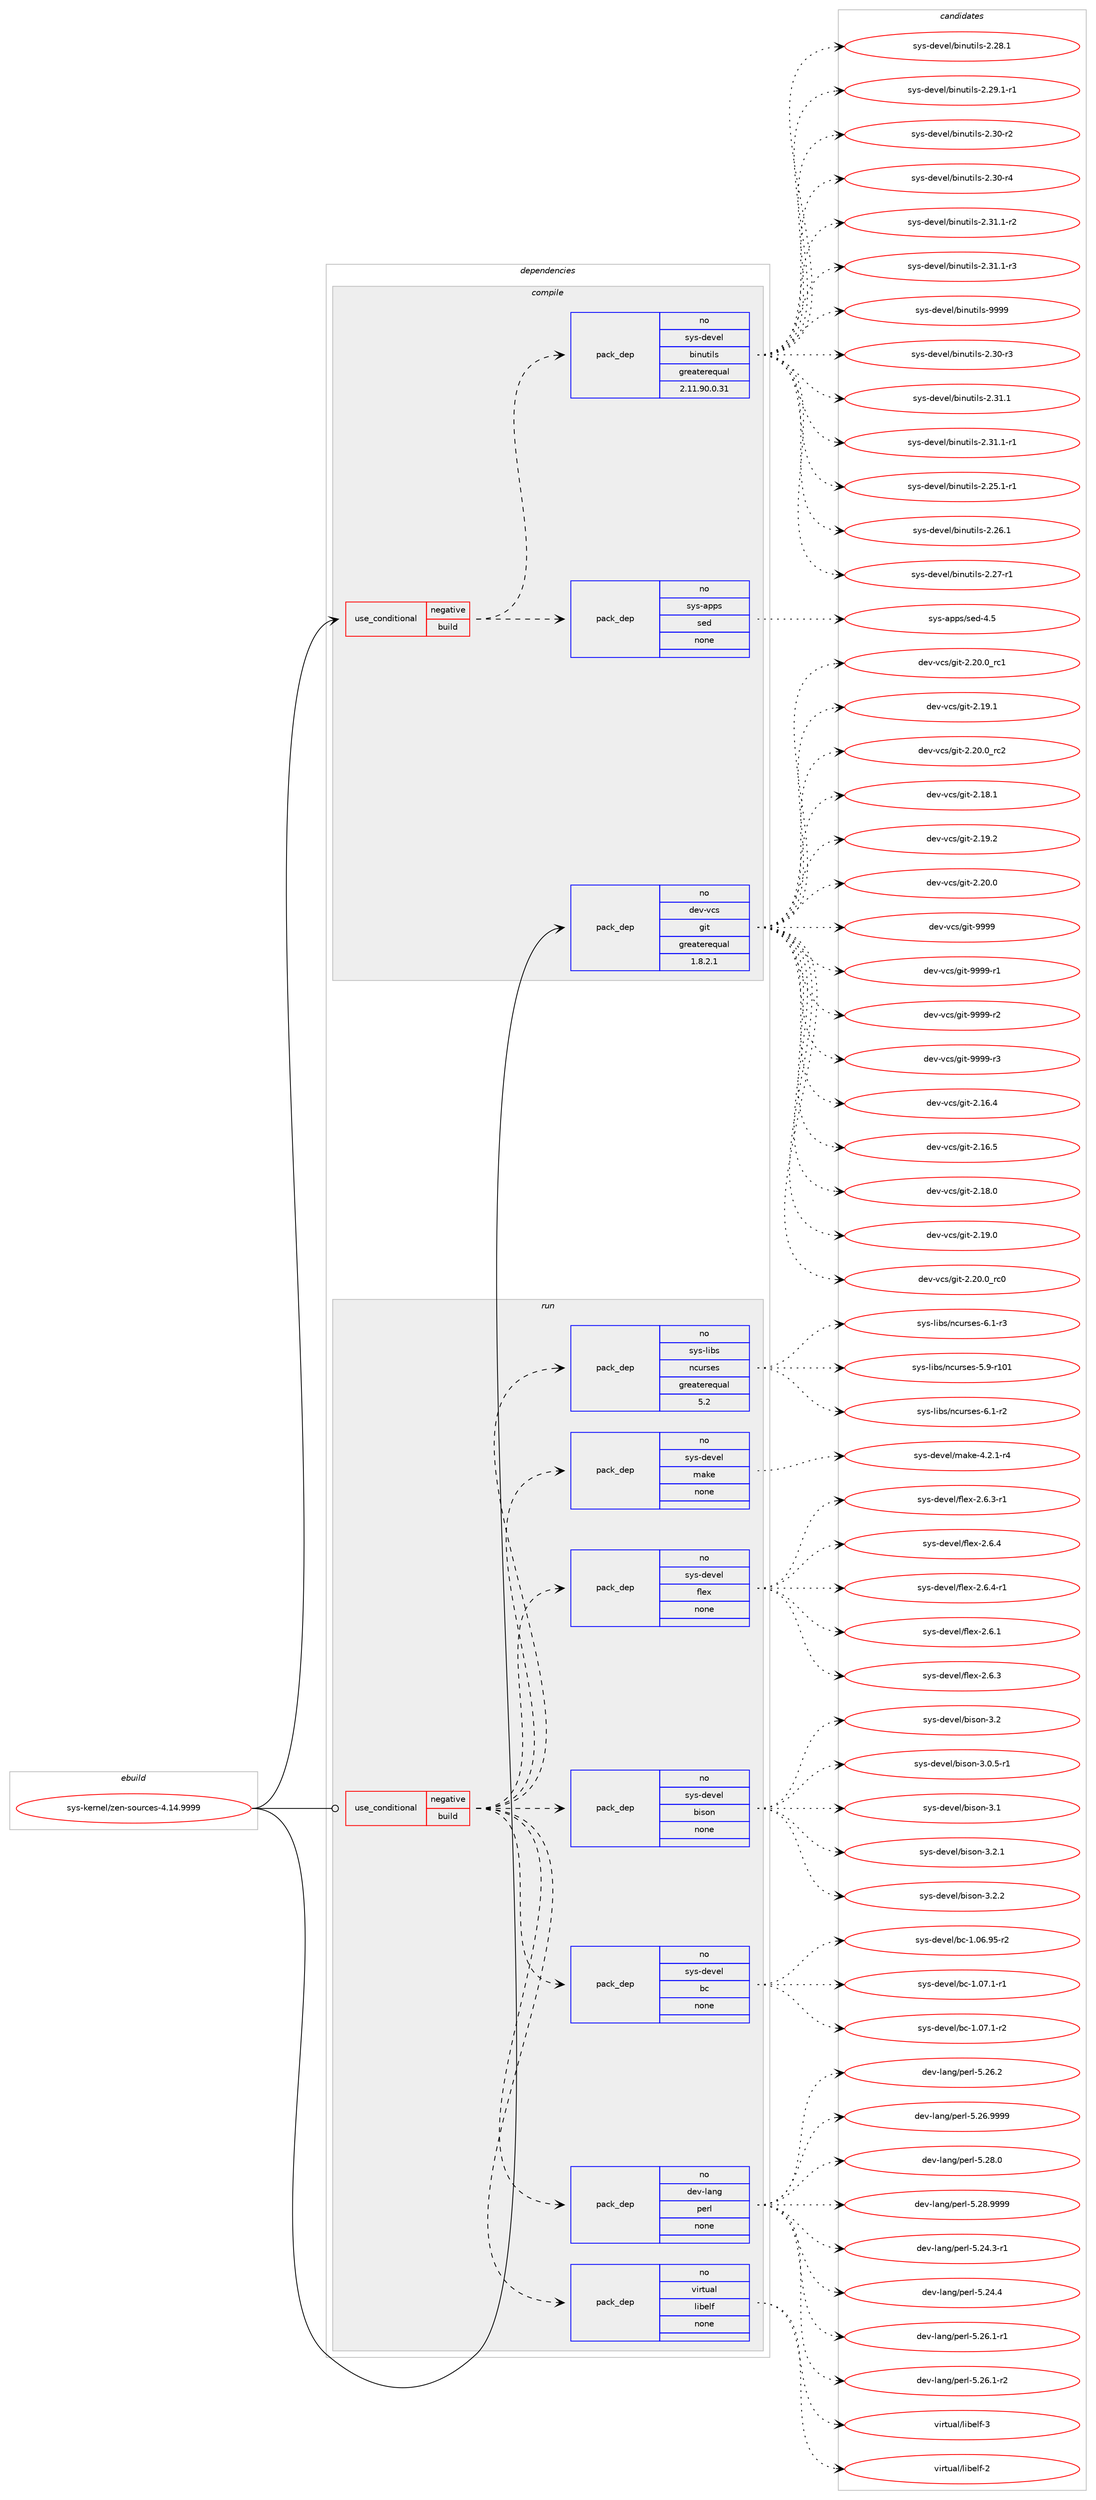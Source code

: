 digraph prolog {

# *************
# Graph options
# *************

newrank=true;
concentrate=true;
compound=true;
graph [rankdir=LR,fontname=Helvetica,fontsize=10,ranksep=1.5];#, ranksep=2.5, nodesep=0.2];
edge  [arrowhead=vee];
node  [fontname=Helvetica,fontsize=10];

# **********
# The ebuild
# **********

subgraph cluster_leftcol {
color=gray;
rank=same;
label=<<i>ebuild</i>>;
id [label="sys-kernel/zen-sources-4.14.9999", color=red, width=4, href="../sys-kernel/zen-sources-4.14.9999.svg"];
}

# ****************
# The dependencies
# ****************

subgraph cluster_midcol {
color=gray;
label=<<i>dependencies</i>>;
subgraph cluster_compile {
fillcolor="#eeeeee";
style=filled;
label=<<i>compile</i>>;
subgraph cond1049 {
dependency7363 [label=<<TABLE BORDER="0" CELLBORDER="1" CELLSPACING="0" CELLPADDING="4"><TR><TD ROWSPAN="3" CELLPADDING="10">use_conditional</TD></TR><TR><TD>negative</TD></TR><TR><TD>build</TD></TR></TABLE>>, shape=none, color=red];
subgraph pack6161 {
dependency7364 [label=<<TABLE BORDER="0" CELLBORDER="1" CELLSPACING="0" CELLPADDING="4" WIDTH="220"><TR><TD ROWSPAN="6" CELLPADDING="30">pack_dep</TD></TR><TR><TD WIDTH="110">no</TD></TR><TR><TD>sys-apps</TD></TR><TR><TD>sed</TD></TR><TR><TD>none</TD></TR><TR><TD></TD></TR></TABLE>>, shape=none, color=blue];
}
dependency7363:e -> dependency7364:w [weight=20,style="dashed",arrowhead="vee"];
subgraph pack6162 {
dependency7365 [label=<<TABLE BORDER="0" CELLBORDER="1" CELLSPACING="0" CELLPADDING="4" WIDTH="220"><TR><TD ROWSPAN="6" CELLPADDING="30">pack_dep</TD></TR><TR><TD WIDTH="110">no</TD></TR><TR><TD>sys-devel</TD></TR><TR><TD>binutils</TD></TR><TR><TD>greaterequal</TD></TR><TR><TD>2.11.90.0.31</TD></TR></TABLE>>, shape=none, color=blue];
}
dependency7363:e -> dependency7365:w [weight=20,style="dashed",arrowhead="vee"];
}
id:e -> dependency7363:w [weight=20,style="solid",arrowhead="vee"];
subgraph pack6163 {
dependency7366 [label=<<TABLE BORDER="0" CELLBORDER="1" CELLSPACING="0" CELLPADDING="4" WIDTH="220"><TR><TD ROWSPAN="6" CELLPADDING="30">pack_dep</TD></TR><TR><TD WIDTH="110">no</TD></TR><TR><TD>dev-vcs</TD></TR><TR><TD>git</TD></TR><TR><TD>greaterequal</TD></TR><TR><TD>1.8.2.1</TD></TR></TABLE>>, shape=none, color=blue];
}
id:e -> dependency7366:w [weight=20,style="solid",arrowhead="vee"];
}
subgraph cluster_compileandrun {
fillcolor="#eeeeee";
style=filled;
label=<<i>compile and run</i>>;
}
subgraph cluster_run {
fillcolor="#eeeeee";
style=filled;
label=<<i>run</i>>;
subgraph cond1050 {
dependency7367 [label=<<TABLE BORDER="0" CELLBORDER="1" CELLSPACING="0" CELLPADDING="4"><TR><TD ROWSPAN="3" CELLPADDING="10">use_conditional</TD></TR><TR><TD>negative</TD></TR><TR><TD>build</TD></TR></TABLE>>, shape=none, color=red];
subgraph pack6164 {
dependency7368 [label=<<TABLE BORDER="0" CELLBORDER="1" CELLSPACING="0" CELLPADDING="4" WIDTH="220"><TR><TD ROWSPAN="6" CELLPADDING="30">pack_dep</TD></TR><TR><TD WIDTH="110">no</TD></TR><TR><TD>dev-lang</TD></TR><TR><TD>perl</TD></TR><TR><TD>none</TD></TR><TR><TD></TD></TR></TABLE>>, shape=none, color=blue];
}
dependency7367:e -> dependency7368:w [weight=20,style="dashed",arrowhead="vee"];
subgraph pack6165 {
dependency7369 [label=<<TABLE BORDER="0" CELLBORDER="1" CELLSPACING="0" CELLPADDING="4" WIDTH="220"><TR><TD ROWSPAN="6" CELLPADDING="30">pack_dep</TD></TR><TR><TD WIDTH="110">no</TD></TR><TR><TD>sys-devel</TD></TR><TR><TD>bc</TD></TR><TR><TD>none</TD></TR><TR><TD></TD></TR></TABLE>>, shape=none, color=blue];
}
dependency7367:e -> dependency7369:w [weight=20,style="dashed",arrowhead="vee"];
subgraph pack6166 {
dependency7370 [label=<<TABLE BORDER="0" CELLBORDER="1" CELLSPACING="0" CELLPADDING="4" WIDTH="220"><TR><TD ROWSPAN="6" CELLPADDING="30">pack_dep</TD></TR><TR><TD WIDTH="110">no</TD></TR><TR><TD>sys-devel</TD></TR><TR><TD>bison</TD></TR><TR><TD>none</TD></TR><TR><TD></TD></TR></TABLE>>, shape=none, color=blue];
}
dependency7367:e -> dependency7370:w [weight=20,style="dashed",arrowhead="vee"];
subgraph pack6167 {
dependency7371 [label=<<TABLE BORDER="0" CELLBORDER="1" CELLSPACING="0" CELLPADDING="4" WIDTH="220"><TR><TD ROWSPAN="6" CELLPADDING="30">pack_dep</TD></TR><TR><TD WIDTH="110">no</TD></TR><TR><TD>sys-devel</TD></TR><TR><TD>flex</TD></TR><TR><TD>none</TD></TR><TR><TD></TD></TR></TABLE>>, shape=none, color=blue];
}
dependency7367:e -> dependency7371:w [weight=20,style="dashed",arrowhead="vee"];
subgraph pack6168 {
dependency7372 [label=<<TABLE BORDER="0" CELLBORDER="1" CELLSPACING="0" CELLPADDING="4" WIDTH="220"><TR><TD ROWSPAN="6" CELLPADDING="30">pack_dep</TD></TR><TR><TD WIDTH="110">no</TD></TR><TR><TD>sys-devel</TD></TR><TR><TD>make</TD></TR><TR><TD>none</TD></TR><TR><TD></TD></TR></TABLE>>, shape=none, color=blue];
}
dependency7367:e -> dependency7372:w [weight=20,style="dashed",arrowhead="vee"];
subgraph pack6169 {
dependency7373 [label=<<TABLE BORDER="0" CELLBORDER="1" CELLSPACING="0" CELLPADDING="4" WIDTH="220"><TR><TD ROWSPAN="6" CELLPADDING="30">pack_dep</TD></TR><TR><TD WIDTH="110">no</TD></TR><TR><TD>sys-libs</TD></TR><TR><TD>ncurses</TD></TR><TR><TD>greaterequal</TD></TR><TR><TD>5.2</TD></TR></TABLE>>, shape=none, color=blue];
}
dependency7367:e -> dependency7373:w [weight=20,style="dashed",arrowhead="vee"];
subgraph pack6170 {
dependency7374 [label=<<TABLE BORDER="0" CELLBORDER="1" CELLSPACING="0" CELLPADDING="4" WIDTH="220"><TR><TD ROWSPAN="6" CELLPADDING="30">pack_dep</TD></TR><TR><TD WIDTH="110">no</TD></TR><TR><TD>virtual</TD></TR><TR><TD>libelf</TD></TR><TR><TD>none</TD></TR><TR><TD></TD></TR></TABLE>>, shape=none, color=blue];
}
dependency7367:e -> dependency7374:w [weight=20,style="dashed",arrowhead="vee"];
}
id:e -> dependency7367:w [weight=20,style="solid",arrowhead="odot"];
}
}

# **************
# The candidates
# **************

subgraph cluster_choices {
rank=same;
color=gray;
label=<<i>candidates</i>>;

subgraph choice6161 {
color=black;
nodesep=1;
choice11512111545971121121154711510110045524653 [label="sys-apps/sed-4.5", color=red, width=4,href="../sys-apps/sed-4.5.svg"];
dependency7364:e -> choice11512111545971121121154711510110045524653:w [style=dotted,weight="100"];
}
subgraph choice6162 {
color=black;
nodesep=1;
choice11512111545100101118101108479810511011711610510811545504651484511451 [label="sys-devel/binutils-2.30-r3", color=red, width=4,href="../sys-devel/binutils-2.30-r3.svg"];
choice11512111545100101118101108479810511011711610510811545504651494649 [label="sys-devel/binutils-2.31.1", color=red, width=4,href="../sys-devel/binutils-2.31.1.svg"];
choice115121115451001011181011084798105110117116105108115455046514946494511449 [label="sys-devel/binutils-2.31.1-r1", color=red, width=4,href="../sys-devel/binutils-2.31.1-r1.svg"];
choice115121115451001011181011084798105110117116105108115455046505346494511449 [label="sys-devel/binutils-2.25.1-r1", color=red, width=4,href="../sys-devel/binutils-2.25.1-r1.svg"];
choice11512111545100101118101108479810511011711610510811545504650544649 [label="sys-devel/binutils-2.26.1", color=red, width=4,href="../sys-devel/binutils-2.26.1.svg"];
choice11512111545100101118101108479810511011711610510811545504650554511449 [label="sys-devel/binutils-2.27-r1", color=red, width=4,href="../sys-devel/binutils-2.27-r1.svg"];
choice11512111545100101118101108479810511011711610510811545504650564649 [label="sys-devel/binutils-2.28.1", color=red, width=4,href="../sys-devel/binutils-2.28.1.svg"];
choice115121115451001011181011084798105110117116105108115455046505746494511449 [label="sys-devel/binutils-2.29.1-r1", color=red, width=4,href="../sys-devel/binutils-2.29.1-r1.svg"];
choice11512111545100101118101108479810511011711610510811545504651484511450 [label="sys-devel/binutils-2.30-r2", color=red, width=4,href="../sys-devel/binutils-2.30-r2.svg"];
choice11512111545100101118101108479810511011711610510811545504651484511452 [label="sys-devel/binutils-2.30-r4", color=red, width=4,href="../sys-devel/binutils-2.30-r4.svg"];
choice115121115451001011181011084798105110117116105108115455046514946494511450 [label="sys-devel/binutils-2.31.1-r2", color=red, width=4,href="../sys-devel/binutils-2.31.1-r2.svg"];
choice115121115451001011181011084798105110117116105108115455046514946494511451 [label="sys-devel/binutils-2.31.1-r3", color=red, width=4,href="../sys-devel/binutils-2.31.1-r3.svg"];
choice1151211154510010111810110847981051101171161051081154557575757 [label="sys-devel/binutils-9999", color=red, width=4,href="../sys-devel/binutils-9999.svg"];
dependency7365:e -> choice11512111545100101118101108479810511011711610510811545504651484511451:w [style=dotted,weight="100"];
dependency7365:e -> choice11512111545100101118101108479810511011711610510811545504651494649:w [style=dotted,weight="100"];
dependency7365:e -> choice115121115451001011181011084798105110117116105108115455046514946494511449:w [style=dotted,weight="100"];
dependency7365:e -> choice115121115451001011181011084798105110117116105108115455046505346494511449:w [style=dotted,weight="100"];
dependency7365:e -> choice11512111545100101118101108479810511011711610510811545504650544649:w [style=dotted,weight="100"];
dependency7365:e -> choice11512111545100101118101108479810511011711610510811545504650554511449:w [style=dotted,weight="100"];
dependency7365:e -> choice11512111545100101118101108479810511011711610510811545504650564649:w [style=dotted,weight="100"];
dependency7365:e -> choice115121115451001011181011084798105110117116105108115455046505746494511449:w [style=dotted,weight="100"];
dependency7365:e -> choice11512111545100101118101108479810511011711610510811545504651484511450:w [style=dotted,weight="100"];
dependency7365:e -> choice11512111545100101118101108479810511011711610510811545504651484511452:w [style=dotted,weight="100"];
dependency7365:e -> choice115121115451001011181011084798105110117116105108115455046514946494511450:w [style=dotted,weight="100"];
dependency7365:e -> choice115121115451001011181011084798105110117116105108115455046514946494511451:w [style=dotted,weight="100"];
dependency7365:e -> choice1151211154510010111810110847981051101171161051081154557575757:w [style=dotted,weight="100"];
}
subgraph choice6163 {
color=black;
nodesep=1;
choice10010111845118991154710310511645504649544652 [label="dev-vcs/git-2.16.4", color=red, width=4,href="../dev-vcs/git-2.16.4.svg"];
choice10010111845118991154710310511645504649544653 [label="dev-vcs/git-2.16.5", color=red, width=4,href="../dev-vcs/git-2.16.5.svg"];
choice10010111845118991154710310511645504649564648 [label="dev-vcs/git-2.18.0", color=red, width=4,href="../dev-vcs/git-2.18.0.svg"];
choice10010111845118991154710310511645504649574648 [label="dev-vcs/git-2.19.0", color=red, width=4,href="../dev-vcs/git-2.19.0.svg"];
choice10010111845118991154710310511645504650484648951149948 [label="dev-vcs/git-2.20.0_rc0", color=red, width=4,href="../dev-vcs/git-2.20.0_rc0.svg"];
choice10010111845118991154710310511645504650484648951149949 [label="dev-vcs/git-2.20.0_rc1", color=red, width=4,href="../dev-vcs/git-2.20.0_rc1.svg"];
choice10010111845118991154710310511645504649574649 [label="dev-vcs/git-2.19.1", color=red, width=4,href="../dev-vcs/git-2.19.1.svg"];
choice10010111845118991154710310511645504650484648951149950 [label="dev-vcs/git-2.20.0_rc2", color=red, width=4,href="../dev-vcs/git-2.20.0_rc2.svg"];
choice10010111845118991154710310511645504649564649 [label="dev-vcs/git-2.18.1", color=red, width=4,href="../dev-vcs/git-2.18.1.svg"];
choice10010111845118991154710310511645504649574650 [label="dev-vcs/git-2.19.2", color=red, width=4,href="../dev-vcs/git-2.19.2.svg"];
choice10010111845118991154710310511645504650484648 [label="dev-vcs/git-2.20.0", color=red, width=4,href="../dev-vcs/git-2.20.0.svg"];
choice1001011184511899115471031051164557575757 [label="dev-vcs/git-9999", color=red, width=4,href="../dev-vcs/git-9999.svg"];
choice10010111845118991154710310511645575757574511449 [label="dev-vcs/git-9999-r1", color=red, width=4,href="../dev-vcs/git-9999-r1.svg"];
choice10010111845118991154710310511645575757574511450 [label="dev-vcs/git-9999-r2", color=red, width=4,href="../dev-vcs/git-9999-r2.svg"];
choice10010111845118991154710310511645575757574511451 [label="dev-vcs/git-9999-r3", color=red, width=4,href="../dev-vcs/git-9999-r3.svg"];
dependency7366:e -> choice10010111845118991154710310511645504649544652:w [style=dotted,weight="100"];
dependency7366:e -> choice10010111845118991154710310511645504649544653:w [style=dotted,weight="100"];
dependency7366:e -> choice10010111845118991154710310511645504649564648:w [style=dotted,weight="100"];
dependency7366:e -> choice10010111845118991154710310511645504649574648:w [style=dotted,weight="100"];
dependency7366:e -> choice10010111845118991154710310511645504650484648951149948:w [style=dotted,weight="100"];
dependency7366:e -> choice10010111845118991154710310511645504650484648951149949:w [style=dotted,weight="100"];
dependency7366:e -> choice10010111845118991154710310511645504649574649:w [style=dotted,weight="100"];
dependency7366:e -> choice10010111845118991154710310511645504650484648951149950:w [style=dotted,weight="100"];
dependency7366:e -> choice10010111845118991154710310511645504649564649:w [style=dotted,weight="100"];
dependency7366:e -> choice10010111845118991154710310511645504649574650:w [style=dotted,weight="100"];
dependency7366:e -> choice10010111845118991154710310511645504650484648:w [style=dotted,weight="100"];
dependency7366:e -> choice1001011184511899115471031051164557575757:w [style=dotted,weight="100"];
dependency7366:e -> choice10010111845118991154710310511645575757574511449:w [style=dotted,weight="100"];
dependency7366:e -> choice10010111845118991154710310511645575757574511450:w [style=dotted,weight="100"];
dependency7366:e -> choice10010111845118991154710310511645575757574511451:w [style=dotted,weight="100"];
}
subgraph choice6164 {
color=black;
nodesep=1;
choice100101118451089711010347112101114108455346505246514511449 [label="dev-lang/perl-5.24.3-r1", color=red, width=4,href="../dev-lang/perl-5.24.3-r1.svg"];
choice10010111845108971101034711210111410845534650524652 [label="dev-lang/perl-5.24.4", color=red, width=4,href="../dev-lang/perl-5.24.4.svg"];
choice100101118451089711010347112101114108455346505446494511449 [label="dev-lang/perl-5.26.1-r1", color=red, width=4,href="../dev-lang/perl-5.26.1-r1.svg"];
choice100101118451089711010347112101114108455346505446494511450 [label="dev-lang/perl-5.26.1-r2", color=red, width=4,href="../dev-lang/perl-5.26.1-r2.svg"];
choice10010111845108971101034711210111410845534650544650 [label="dev-lang/perl-5.26.2", color=red, width=4,href="../dev-lang/perl-5.26.2.svg"];
choice10010111845108971101034711210111410845534650544657575757 [label="dev-lang/perl-5.26.9999", color=red, width=4,href="../dev-lang/perl-5.26.9999.svg"];
choice10010111845108971101034711210111410845534650564648 [label="dev-lang/perl-5.28.0", color=red, width=4,href="../dev-lang/perl-5.28.0.svg"];
choice10010111845108971101034711210111410845534650564657575757 [label="dev-lang/perl-5.28.9999", color=red, width=4,href="../dev-lang/perl-5.28.9999.svg"];
dependency7368:e -> choice100101118451089711010347112101114108455346505246514511449:w [style=dotted,weight="100"];
dependency7368:e -> choice10010111845108971101034711210111410845534650524652:w [style=dotted,weight="100"];
dependency7368:e -> choice100101118451089711010347112101114108455346505446494511449:w [style=dotted,weight="100"];
dependency7368:e -> choice100101118451089711010347112101114108455346505446494511450:w [style=dotted,weight="100"];
dependency7368:e -> choice10010111845108971101034711210111410845534650544650:w [style=dotted,weight="100"];
dependency7368:e -> choice10010111845108971101034711210111410845534650544657575757:w [style=dotted,weight="100"];
dependency7368:e -> choice10010111845108971101034711210111410845534650564648:w [style=dotted,weight="100"];
dependency7368:e -> choice10010111845108971101034711210111410845534650564657575757:w [style=dotted,weight="100"];
}
subgraph choice6165 {
color=black;
nodesep=1;
choice1151211154510010111810110847989945494648544657534511450 [label="sys-devel/bc-1.06.95-r2", color=red, width=4,href="../sys-devel/bc-1.06.95-r2.svg"];
choice11512111545100101118101108479899454946485546494511449 [label="sys-devel/bc-1.07.1-r1", color=red, width=4,href="../sys-devel/bc-1.07.1-r1.svg"];
choice11512111545100101118101108479899454946485546494511450 [label="sys-devel/bc-1.07.1-r2", color=red, width=4,href="../sys-devel/bc-1.07.1-r2.svg"];
dependency7369:e -> choice1151211154510010111810110847989945494648544657534511450:w [style=dotted,weight="100"];
dependency7369:e -> choice11512111545100101118101108479899454946485546494511449:w [style=dotted,weight="100"];
dependency7369:e -> choice11512111545100101118101108479899454946485546494511450:w [style=dotted,weight="100"];
}
subgraph choice6166 {
color=black;
nodesep=1;
choice11512111545100101118101108479810511511111045514650 [label="sys-devel/bison-3.2", color=red, width=4,href="../sys-devel/bison-3.2.svg"];
choice1151211154510010111810110847981051151111104551464846534511449 [label="sys-devel/bison-3.0.5-r1", color=red, width=4,href="../sys-devel/bison-3.0.5-r1.svg"];
choice11512111545100101118101108479810511511111045514649 [label="sys-devel/bison-3.1", color=red, width=4,href="../sys-devel/bison-3.1.svg"];
choice115121115451001011181011084798105115111110455146504649 [label="sys-devel/bison-3.2.1", color=red, width=4,href="../sys-devel/bison-3.2.1.svg"];
choice115121115451001011181011084798105115111110455146504650 [label="sys-devel/bison-3.2.2", color=red, width=4,href="../sys-devel/bison-3.2.2.svg"];
dependency7370:e -> choice11512111545100101118101108479810511511111045514650:w [style=dotted,weight="100"];
dependency7370:e -> choice1151211154510010111810110847981051151111104551464846534511449:w [style=dotted,weight="100"];
dependency7370:e -> choice11512111545100101118101108479810511511111045514649:w [style=dotted,weight="100"];
dependency7370:e -> choice115121115451001011181011084798105115111110455146504649:w [style=dotted,weight="100"];
dependency7370:e -> choice115121115451001011181011084798105115111110455146504650:w [style=dotted,weight="100"];
}
subgraph choice6167 {
color=black;
nodesep=1;
choice1151211154510010111810110847102108101120455046544649 [label="sys-devel/flex-2.6.1", color=red, width=4,href="../sys-devel/flex-2.6.1.svg"];
choice1151211154510010111810110847102108101120455046544651 [label="sys-devel/flex-2.6.3", color=red, width=4,href="../sys-devel/flex-2.6.3.svg"];
choice11512111545100101118101108471021081011204550465446514511449 [label="sys-devel/flex-2.6.3-r1", color=red, width=4,href="../sys-devel/flex-2.6.3-r1.svg"];
choice1151211154510010111810110847102108101120455046544652 [label="sys-devel/flex-2.6.4", color=red, width=4,href="../sys-devel/flex-2.6.4.svg"];
choice11512111545100101118101108471021081011204550465446524511449 [label="sys-devel/flex-2.6.4-r1", color=red, width=4,href="../sys-devel/flex-2.6.4-r1.svg"];
dependency7371:e -> choice1151211154510010111810110847102108101120455046544649:w [style=dotted,weight="100"];
dependency7371:e -> choice1151211154510010111810110847102108101120455046544651:w [style=dotted,weight="100"];
dependency7371:e -> choice11512111545100101118101108471021081011204550465446514511449:w [style=dotted,weight="100"];
dependency7371:e -> choice1151211154510010111810110847102108101120455046544652:w [style=dotted,weight="100"];
dependency7371:e -> choice11512111545100101118101108471021081011204550465446524511449:w [style=dotted,weight="100"];
}
subgraph choice6168 {
color=black;
nodesep=1;
choice1151211154510010111810110847109971071014552465046494511452 [label="sys-devel/make-4.2.1-r4", color=red, width=4,href="../sys-devel/make-4.2.1-r4.svg"];
dependency7372:e -> choice1151211154510010111810110847109971071014552465046494511452:w [style=dotted,weight="100"];
}
subgraph choice6169 {
color=black;
nodesep=1;
choice115121115451081059811547110991171141151011154553465745114494849 [label="sys-libs/ncurses-5.9-r101", color=red, width=4,href="../sys-libs/ncurses-5.9-r101.svg"];
choice11512111545108105981154711099117114115101115455446494511450 [label="sys-libs/ncurses-6.1-r2", color=red, width=4,href="../sys-libs/ncurses-6.1-r2.svg"];
choice11512111545108105981154711099117114115101115455446494511451 [label="sys-libs/ncurses-6.1-r3", color=red, width=4,href="../sys-libs/ncurses-6.1-r3.svg"];
dependency7373:e -> choice115121115451081059811547110991171141151011154553465745114494849:w [style=dotted,weight="100"];
dependency7373:e -> choice11512111545108105981154711099117114115101115455446494511450:w [style=dotted,weight="100"];
dependency7373:e -> choice11512111545108105981154711099117114115101115455446494511451:w [style=dotted,weight="100"];
}
subgraph choice6170 {
color=black;
nodesep=1;
choice1181051141161179710847108105981011081024550 [label="virtual/libelf-2", color=red, width=4,href="../virtual/libelf-2.svg"];
choice1181051141161179710847108105981011081024551 [label="virtual/libelf-3", color=red, width=4,href="../virtual/libelf-3.svg"];
dependency7374:e -> choice1181051141161179710847108105981011081024550:w [style=dotted,weight="100"];
dependency7374:e -> choice1181051141161179710847108105981011081024551:w [style=dotted,weight="100"];
}
}

}

